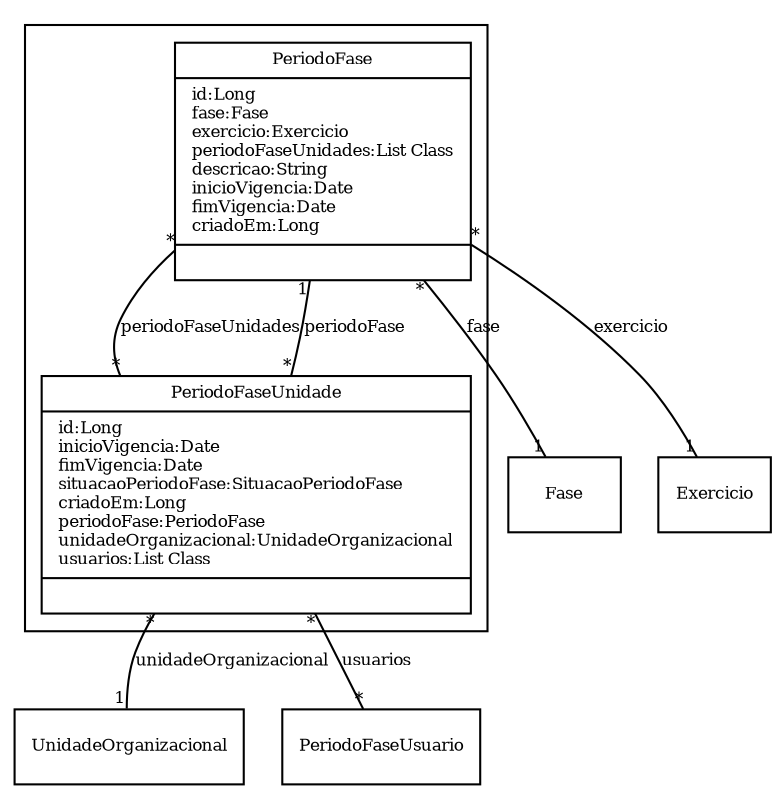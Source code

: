 digraph G{
fontname = "Times-Roman"
fontsize = 8

node [
        fontname = "Times-Roman"
        fontsize = 8
        shape = "record"
]

edge [
        fontname = "Times-Roman"
        fontsize = 8
]

subgraph clusterPERIODO_DA_FASE
{
PeriodoFase [label = "{PeriodoFase|id:Long\lfase:Fase\lexercicio:Exercicio\lperiodoFaseUnidades:List Class\ldescricao:String\linicioVigencia:Date\lfimVigencia:Date\lcriadoEm:Long\l|\l}"]
PeriodoFaseUnidade [label = "{PeriodoFaseUnidade|id:Long\linicioVigencia:Date\lfimVigencia:Date\lsituacaoPeriodoFase:SituacaoPeriodoFase\lcriadoEm:Long\lperiodoFase:PeriodoFase\lunidadeOrganizacional:UnidadeOrganizacional\lusuarios:List Class\l|\l}"]
}
edge [arrowhead = "none" headlabel = "1" taillabel = "*"] PeriodoFase -> Fase [label = "fase"]
edge [arrowhead = "none" headlabel = "1" taillabel = "*"] PeriodoFase -> Exercicio [label = "exercicio"]
edge [arrowhead = "none" headlabel = "*" taillabel = "*"] PeriodoFase -> PeriodoFaseUnidade [label = "periodoFaseUnidades"]
edge [arrowhead = "none" headlabel = "1" taillabel = "*"] PeriodoFaseUnidade -> PeriodoFase [label = "periodoFase"]
edge [arrowhead = "none" headlabel = "1" taillabel = "*"] PeriodoFaseUnidade -> UnidadeOrganizacional [label = "unidadeOrganizacional"]
edge [arrowhead = "none" headlabel = "*" taillabel = "*"] PeriodoFaseUnidade -> PeriodoFaseUsuario [label = "usuarios"]
}
